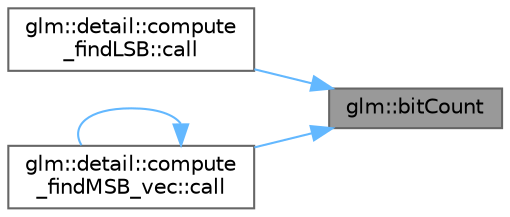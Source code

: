 digraph "glm::bitCount"
{
 // LATEX_PDF_SIZE
  bgcolor="transparent";
  edge [fontname=Helvetica,fontsize=10,labelfontname=Helvetica,labelfontsize=10];
  node [fontname=Helvetica,fontsize=10,shape=box,height=0.2,width=0.4];
  rankdir="RL";
  Node1 [id="Node000001",label="glm::bitCount",height=0.2,width=0.4,color="gray40", fillcolor="grey60", style="filled", fontcolor="black",tooltip=" "];
  Node1 -> Node2 [id="edge7_Node000001_Node000002",dir="back",color="steelblue1",style="solid",tooltip=" "];
  Node2 [id="Node000002",label="glm::detail::compute\l_findLSB::call",height=0.2,width=0.4,color="grey40", fillcolor="white", style="filled",URL="$structglm_1_1detail_1_1compute__find_l_s_b.html#a1c0ec72e2bcf35a3109e85cfc536400b",tooltip=" "];
  Node1 -> Node3 [id="edge8_Node000001_Node000003",dir="back",color="steelblue1",style="solid",tooltip=" "];
  Node3 [id="Node000003",label="glm::detail::compute\l_findMSB_vec::call",height=0.2,width=0.4,color="grey40", fillcolor="white", style="filled",URL="$structglm_1_1detail_1_1compute__find_m_s_b__vec.html#a25442d64e72a6854b705e62c5cb59bad",tooltip=" "];
  Node3 -> Node3 [id="edge9_Node000003_Node000003",dir="back",color="steelblue1",style="solid",tooltip=" "];
}
